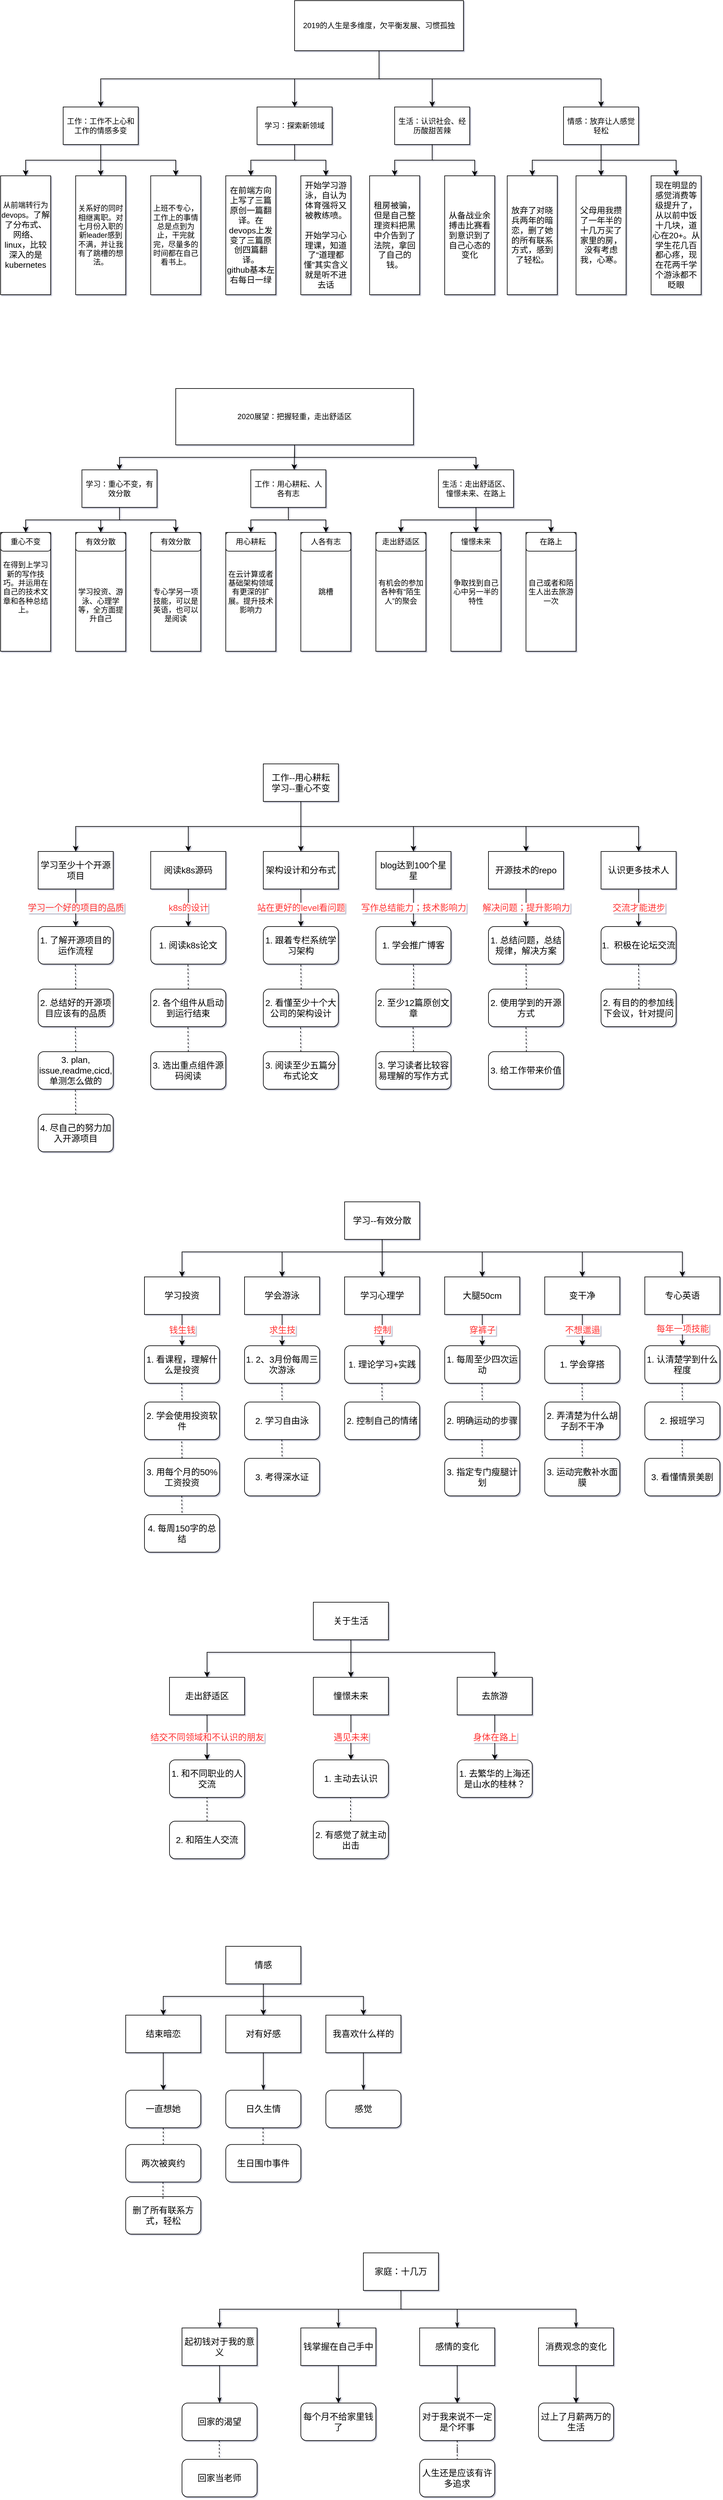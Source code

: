 <mxfile version="12.5.1" type="github">
  <diagram id="yfRqVsXLEQVJtWVrE4aE" name="第 1 页">
    <mxGraphModel dx="1285" dy="562" grid="0" gridSize="10" guides="1" tooltips="1" connect="1" arrows="1" fold="1" page="0" pageScale="1" pageWidth="827" pageHeight="1169" background="none" math="0" shadow="1">
      <root>
        <mxCell id="0"/>
        <mxCell id="1" parent="0"/>
        <mxCell id="6dMx5kK0GIaUFnze7Xp3-11" style="edgeStyle=orthogonalEdgeStyle;rounded=0;orthogonalLoop=1;jettySize=auto;html=1;exitX=0.5;exitY=1;exitDx=0;exitDy=0;" parent="1" source="6dMx5kK0GIaUFnze7Xp3-1" target="6dMx5kK0GIaUFnze7Xp3-3" edge="1">
          <mxGeometry relative="1" as="geometry"/>
        </mxCell>
        <mxCell id="6dMx5kK0GIaUFnze7Xp3-12" style="edgeStyle=orthogonalEdgeStyle;rounded=0;orthogonalLoop=1;jettySize=auto;html=1;exitX=0.5;exitY=1;exitDx=0;exitDy=0;entryX=0.5;entryY=0;entryDx=0;entryDy=0;" parent="1" source="6dMx5kK0GIaUFnze7Xp3-1" target="6dMx5kK0GIaUFnze7Xp3-4" edge="1">
          <mxGeometry relative="1" as="geometry"/>
        </mxCell>
        <mxCell id="6dMx5kK0GIaUFnze7Xp3-13" style="edgeStyle=orthogonalEdgeStyle;rounded=0;orthogonalLoop=1;jettySize=auto;html=1;exitX=0.5;exitY=1;exitDx=0;exitDy=0;entryX=0.5;entryY=0;entryDx=0;entryDy=0;" parent="1" source="6dMx5kK0GIaUFnze7Xp3-1" target="6dMx5kK0GIaUFnze7Xp3-5" edge="1">
          <mxGeometry relative="1" as="geometry"/>
        </mxCell>
        <mxCell id="6dMx5kK0GIaUFnze7Xp3-24" style="edgeStyle=orthogonalEdgeStyle;rounded=0;orthogonalLoop=1;jettySize=auto;html=1;exitX=0.5;exitY=1;exitDx=0;exitDy=0;" parent="1" source="6dMx5kK0GIaUFnze7Xp3-1" target="6dMx5kK0GIaUFnze7Xp3-2" edge="1">
          <mxGeometry relative="1" as="geometry"/>
        </mxCell>
        <mxCell id="6dMx5kK0GIaUFnze7Xp3-1" value="2019的人生是多维度，欠平衡发展、习惯孤独" style="rounded=0;whiteSpace=wrap;html=1;" parent="1" vertex="1">
          <mxGeometry x="270" y="80" width="270" height="80" as="geometry"/>
        </mxCell>
        <mxCell id="6dMx5kK0GIaUFnze7Xp3-25" style="edgeStyle=orthogonalEdgeStyle;rounded=0;orthogonalLoop=1;jettySize=auto;html=1;exitX=0.5;exitY=1;exitDx=0;exitDy=0;entryX=0.5;entryY=0;entryDx=0;entryDy=0;" parent="1" source="6dMx5kK0GIaUFnze7Xp3-2" target="6dMx5kK0GIaUFnze7Xp3-14" edge="1">
          <mxGeometry relative="1" as="geometry"/>
        </mxCell>
        <mxCell id="6dMx5kK0GIaUFnze7Xp3-26" style="edgeStyle=orthogonalEdgeStyle;rounded=0;orthogonalLoop=1;jettySize=auto;html=1;exitX=0.5;exitY=1;exitDx=0;exitDy=0;entryX=0.5;entryY=0;entryDx=0;entryDy=0;" parent="1" source="6dMx5kK0GIaUFnze7Xp3-2" target="6dMx5kK0GIaUFnze7Xp3-16" edge="1">
          <mxGeometry relative="1" as="geometry"/>
        </mxCell>
        <mxCell id="6dMx5kK0GIaUFnze7Xp3-27" style="edgeStyle=orthogonalEdgeStyle;rounded=0;orthogonalLoop=1;jettySize=auto;html=1;exitX=0.5;exitY=1;exitDx=0;exitDy=0;entryX=0.5;entryY=0;entryDx=0;entryDy=0;" parent="1" source="6dMx5kK0GIaUFnze7Xp3-2" target="6dMx5kK0GIaUFnze7Xp3-17" edge="1">
          <mxGeometry relative="1" as="geometry"/>
        </mxCell>
        <mxCell id="6dMx5kK0GIaUFnze7Xp3-2" value="工作：工作不上心和工作的情感多变" style="rounded=0;whiteSpace=wrap;html=1;" parent="1" vertex="1">
          <mxGeometry x="-100" y="250" width="120" height="60" as="geometry"/>
        </mxCell>
        <mxCell id="6dMx5kK0GIaUFnze7Xp3-28" style="edgeStyle=orthogonalEdgeStyle;rounded=0;orthogonalLoop=1;jettySize=auto;html=1;exitX=0.5;exitY=1;exitDx=0;exitDy=0;entryX=0.5;entryY=0;entryDx=0;entryDy=0;" parent="1" source="6dMx5kK0GIaUFnze7Xp3-3" target="6dMx5kK0GIaUFnze7Xp3-22" edge="1">
          <mxGeometry relative="1" as="geometry"/>
        </mxCell>
        <mxCell id="6dMx5kK0GIaUFnze7Xp3-29" style="edgeStyle=orthogonalEdgeStyle;rounded=0;orthogonalLoop=1;jettySize=auto;html=1;exitX=0.5;exitY=1;exitDx=0;exitDy=0;entryX=0.5;entryY=0;entryDx=0;entryDy=0;" parent="1" source="6dMx5kK0GIaUFnze7Xp3-3" target="6dMx5kK0GIaUFnze7Xp3-23" edge="1">
          <mxGeometry relative="1" as="geometry"/>
        </mxCell>
        <mxCell id="6dMx5kK0GIaUFnze7Xp3-3" value="学习：探索新领域" style="rounded=0;whiteSpace=wrap;html=1;" parent="1" vertex="1">
          <mxGeometry x="210" y="250" width="120" height="60" as="geometry"/>
        </mxCell>
        <mxCell id="6dMx5kK0GIaUFnze7Xp3-32" style="edgeStyle=orthogonalEdgeStyle;rounded=0;orthogonalLoop=1;jettySize=auto;html=1;exitX=0.5;exitY=1;exitDx=0;exitDy=0;entryX=0.5;entryY=0;entryDx=0;entryDy=0;" parent="1" source="6dMx5kK0GIaUFnze7Xp3-4" target="6dMx5kK0GIaUFnze7Xp3-30" edge="1">
          <mxGeometry relative="1" as="geometry"/>
        </mxCell>
        <mxCell id="6dMx5kK0GIaUFnze7Xp3-33" style="edgeStyle=orthogonalEdgeStyle;rounded=0;orthogonalLoop=1;jettySize=auto;html=1;exitX=0.5;exitY=1;exitDx=0;exitDy=0;entryX=0.6;entryY=0.005;entryDx=0;entryDy=0;entryPerimeter=0;" parent="1" source="6dMx5kK0GIaUFnze7Xp3-4" target="6dMx5kK0GIaUFnze7Xp3-31" edge="1">
          <mxGeometry relative="1" as="geometry"/>
        </mxCell>
        <mxCell id="6dMx5kK0GIaUFnze7Xp3-4" value="生活：认识社会、经历酸甜苦辣" style="rounded=0;whiteSpace=wrap;html=1;" parent="1" vertex="1">
          <mxGeometry x="430" y="250" width="120" height="60" as="geometry"/>
        </mxCell>
        <mxCell id="6dMx5kK0GIaUFnze7Xp3-37" style="edgeStyle=orthogonalEdgeStyle;rounded=0;orthogonalLoop=1;jettySize=auto;html=1;exitX=0.5;exitY=1;exitDx=0;exitDy=0;" parent="1" source="6dMx5kK0GIaUFnze7Xp3-5" target="6dMx5kK0GIaUFnze7Xp3-34" edge="1">
          <mxGeometry relative="1" as="geometry"/>
        </mxCell>
        <mxCell id="6dMx5kK0GIaUFnze7Xp3-38" style="edgeStyle=orthogonalEdgeStyle;rounded=0;orthogonalLoop=1;jettySize=auto;html=1;exitX=0.5;exitY=1;exitDx=0;exitDy=0;entryX=0.5;entryY=0;entryDx=0;entryDy=0;" parent="1" source="6dMx5kK0GIaUFnze7Xp3-5" target="6dMx5kK0GIaUFnze7Xp3-35" edge="1">
          <mxGeometry relative="1" as="geometry"/>
        </mxCell>
        <mxCell id="6dMx5kK0GIaUFnze7Xp3-39" style="edgeStyle=orthogonalEdgeStyle;rounded=0;orthogonalLoop=1;jettySize=auto;html=1;exitX=0.5;exitY=1;exitDx=0;exitDy=0;" parent="1" source="6dMx5kK0GIaUFnze7Xp3-5" target="6dMx5kK0GIaUFnze7Xp3-36" edge="1">
          <mxGeometry relative="1" as="geometry"/>
        </mxCell>
        <mxCell id="6dMx5kK0GIaUFnze7Xp3-5" value="情感：放弃让人感觉轻松" style="rounded=0;whiteSpace=wrap;html=1;" parent="1" vertex="1">
          <mxGeometry x="700" y="250" width="120" height="60" as="geometry"/>
        </mxCell>
        <mxCell id="6dMx5kK0GIaUFnze7Xp3-14" value="从前端转行为devops。&lt;span style=&quot;font-size: 13.333px&quot;&gt;了解了分布式、网络、linux，比较深入的是kubernetes&lt;/span&gt;" style="rounded=0;whiteSpace=wrap;html=1;" parent="1" vertex="1">
          <mxGeometry x="-200" y="360" width="80" height="190" as="geometry"/>
        </mxCell>
        <mxCell id="6dMx5kK0GIaUFnze7Xp3-16" value="关系好的同时相继离职。对七月份入职的新leader感到不满，并让我有了跳槽的想法。" style="rounded=0;whiteSpace=wrap;html=1;" parent="1" vertex="1">
          <mxGeometry x="-80" y="360" width="80" height="190" as="geometry"/>
        </mxCell>
        <mxCell id="6dMx5kK0GIaUFnze7Xp3-17" value="上班不专心，工作上的事情总是点到为止，干完就完，尽量多的时间都在自己看书上。" style="rounded=0;whiteSpace=wrap;html=1;" parent="1" vertex="1">
          <mxGeometry x="40" y="360" width="80" height="190" as="geometry"/>
        </mxCell>
        <mxCell id="6dMx5kK0GIaUFnze7Xp3-22" value="&lt;span style=&quot;font-size: 13.333px&quot;&gt;在前端方向上写了三篇原创一篇翻译。在devops上发变了三篇原创四篇翻译。&lt;br&gt;github基本左右每日一绿&lt;br&gt;&lt;/span&gt;" style="rounded=0;whiteSpace=wrap;html=1;" parent="1" vertex="1">
          <mxGeometry x="160" y="360" width="80" height="190" as="geometry"/>
        </mxCell>
        <mxCell id="6dMx5kK0GIaUFnze7Xp3-23" value="&lt;span style=&quot;font-size: 13.333px&quot;&gt;开始学习游泳，自认为体育强将又被教练喷。&lt;br&gt;&lt;br&gt;开始学习心理课，知道了“道理都懂”其实含义就是听不进去话&lt;br&gt;&lt;/span&gt;" style="rounded=0;whiteSpace=wrap;html=1;" parent="1" vertex="1">
          <mxGeometry x="280" y="360" width="80" height="190" as="geometry"/>
        </mxCell>
        <mxCell id="6dMx5kK0GIaUFnze7Xp3-30" value="&lt;span style=&quot;font-size: 13.333px&quot;&gt;租房被骗，但是自己整理资料把黑中介告到了法院，拿回了自己的钱。&lt;br&gt;&lt;/span&gt;" style="rounded=0;whiteSpace=wrap;html=1;" parent="1" vertex="1">
          <mxGeometry x="390" y="360" width="80" height="190" as="geometry"/>
        </mxCell>
        <mxCell id="6dMx5kK0GIaUFnze7Xp3-31" value="&lt;span style=&quot;font-size: 13.333px&quot;&gt;从备战业余搏击比赛看到意识到了自己心态的变化&lt;br&gt;&lt;/span&gt;" style="rounded=0;whiteSpace=wrap;html=1;" parent="1" vertex="1">
          <mxGeometry x="510" y="360" width="80" height="190" as="geometry"/>
        </mxCell>
        <mxCell id="6dMx5kK0GIaUFnze7Xp3-34" value="&lt;span style=&quot;font-size: 13.333px&quot;&gt;放弃了对晓兵两年的暗恋，删了她的所有联系方式，感到了轻松。&lt;br&gt;&lt;/span&gt;" style="rounded=0;whiteSpace=wrap;html=1;" parent="1" vertex="1">
          <mxGeometry x="610" y="360" width="80" height="190" as="geometry"/>
        </mxCell>
        <mxCell id="6dMx5kK0GIaUFnze7Xp3-35" value="&lt;span style=&quot;font-size: 13.333px&quot;&gt;父母用我攒了一年半的十几万买了家里的房，没有考虑我，心寒。&lt;br&gt;&lt;/span&gt;" style="rounded=0;whiteSpace=wrap;html=1;" parent="1" vertex="1">
          <mxGeometry x="720" y="360" width="80" height="190" as="geometry"/>
        </mxCell>
        <mxCell id="6dMx5kK0GIaUFnze7Xp3-36" value="&lt;span style=&quot;font-size: 13.333px&quot;&gt;现在明显的感觉消费等级提升了，从以前中饭十几块，道心在20+。从学生花几百都心疼，现在花两千学个游泳都不眨眼&lt;br&gt;&lt;/span&gt;" style="rounded=0;whiteSpace=wrap;html=1;" parent="1" vertex="1">
          <mxGeometry x="840" y="360" width="80" height="190" as="geometry"/>
        </mxCell>
        <mxCell id="6dMx5kK0GIaUFnze7Xp3-72" style="edgeStyle=orthogonalEdgeStyle;rounded=0;orthogonalLoop=1;jettySize=auto;html=1;exitX=0.5;exitY=1;exitDx=0;exitDy=0;entryX=0.5;entryY=0;entryDx=0;entryDy=0;" parent="1" source="6dMx5kK0GIaUFnze7Xp3-40" target="6dMx5kK0GIaUFnze7Xp3-42" edge="1">
          <mxGeometry relative="1" as="geometry"/>
        </mxCell>
        <mxCell id="6dMx5kK0GIaUFnze7Xp3-73" style="edgeStyle=orthogonalEdgeStyle;rounded=0;orthogonalLoop=1;jettySize=auto;html=1;exitX=0.5;exitY=1;exitDx=0;exitDy=0;entryX=0.578;entryY=-0.002;entryDx=0;entryDy=0;entryPerimeter=0;" parent="1" source="6dMx5kK0GIaUFnze7Xp3-40" target="6dMx5kK0GIaUFnze7Xp3-57" edge="1">
          <mxGeometry relative="1" as="geometry"/>
        </mxCell>
        <mxCell id="6dMx5kK0GIaUFnze7Xp3-74" style="edgeStyle=orthogonalEdgeStyle;rounded=0;orthogonalLoop=1;jettySize=auto;html=1;exitX=0.5;exitY=1;exitDx=0;exitDy=0;" parent="1" source="6dMx5kK0GIaUFnze7Xp3-40" target="6dMx5kK0GIaUFnze7Xp3-62" edge="1">
          <mxGeometry relative="1" as="geometry"/>
        </mxCell>
        <mxCell id="6dMx5kK0GIaUFnze7Xp3-40" value="2020展望：把握轻重，走出舒适区" style="rounded=0;whiteSpace=wrap;html=1;" parent="1" vertex="1">
          <mxGeometry x="80" y="700" width="380" height="90" as="geometry"/>
        </mxCell>
        <mxCell id="6dMx5kK0GIaUFnze7Xp3-54" style="edgeStyle=orthogonalEdgeStyle;rounded=0;orthogonalLoop=1;jettySize=auto;html=1;exitX=0.5;exitY=1;exitDx=0;exitDy=0;entryX=0.5;entryY=0;entryDx=0;entryDy=0;" parent="1" source="6dMx5kK0GIaUFnze7Xp3-42" target="6dMx5kK0GIaUFnze7Xp3-46" edge="1">
          <mxGeometry relative="1" as="geometry"/>
        </mxCell>
        <mxCell id="6dMx5kK0GIaUFnze7Xp3-55" style="edgeStyle=orthogonalEdgeStyle;rounded=0;orthogonalLoop=1;jettySize=auto;html=1;exitX=0.5;exitY=1;exitDx=0;exitDy=0;" parent="1" source="6dMx5kK0GIaUFnze7Xp3-42" target="6dMx5kK0GIaUFnze7Xp3-49" edge="1">
          <mxGeometry relative="1" as="geometry"/>
        </mxCell>
        <mxCell id="6dMx5kK0GIaUFnze7Xp3-56" style="edgeStyle=orthogonalEdgeStyle;rounded=0;orthogonalLoop=1;jettySize=auto;html=1;exitX=0.5;exitY=1;exitDx=0;exitDy=0;entryX=0.5;entryY=0;entryDx=0;entryDy=0;" parent="1" source="6dMx5kK0GIaUFnze7Xp3-42" target="6dMx5kK0GIaUFnze7Xp3-51" edge="1">
          <mxGeometry relative="1" as="geometry"/>
        </mxCell>
        <mxCell id="6dMx5kK0GIaUFnze7Xp3-42" value="学习：重心不变，有效分散" style="rounded=0;whiteSpace=wrap;html=1;" parent="1" vertex="1">
          <mxGeometry x="-70" y="830" width="120" height="60" as="geometry"/>
        </mxCell>
        <mxCell id="6dMx5kK0GIaUFnze7Xp3-43" value="在云计算或者基础架构领域有更深的扩展。提升技术影响力" style="rounded=0;whiteSpace=wrap;html=1;" parent="1" vertex="1">
          <mxGeometry x="160" y="930" width="80" height="190" as="geometry"/>
        </mxCell>
        <mxCell id="6dMx5kK0GIaUFnze7Xp3-44" value="在得到上学习新的写作技巧。并运用在自己的技术文章和各种总结上。&lt;br&gt;&lt;br&gt;" style="rounded=0;whiteSpace=wrap;html=1;" parent="1" vertex="1">
          <mxGeometry x="-200" y="930" width="80" height="190" as="geometry"/>
        </mxCell>
        <mxCell id="6dMx5kK0GIaUFnze7Xp3-45" value="用心耕耘" style="rounded=1;whiteSpace=wrap;html=1;" parent="1" vertex="1">
          <mxGeometry x="160" y="930" width="80" height="30" as="geometry"/>
        </mxCell>
        <mxCell id="6dMx5kK0GIaUFnze7Xp3-46" value="重心不变" style="rounded=1;whiteSpace=wrap;html=1;" parent="1" vertex="1">
          <mxGeometry x="-200" y="930" width="80" height="30" as="geometry"/>
        </mxCell>
        <mxCell id="6dMx5kK0GIaUFnze7Xp3-47" value="&lt;br&gt;&lt;br&gt;&lt;br&gt;学习投资、游泳、心理学等，全方面提升自己" style="rounded=0;whiteSpace=wrap;html=1;" parent="1" vertex="1">
          <mxGeometry x="-80" y="930" width="80" height="190" as="geometry"/>
        </mxCell>
        <mxCell id="6dMx5kK0GIaUFnze7Xp3-49" value="有效分散" style="rounded=1;whiteSpace=wrap;html=1;" parent="1" vertex="1">
          <mxGeometry x="-80" y="930" width="80" height="30" as="geometry"/>
        </mxCell>
        <mxCell id="6dMx5kK0GIaUFnze7Xp3-50" value="&lt;br&gt;&lt;br&gt;&lt;br&gt;专心学另一项技能，可以是英语，也可以是阅读" style="rounded=0;whiteSpace=wrap;html=1;" parent="1" vertex="1">
          <mxGeometry x="40" y="930" width="80" height="190" as="geometry"/>
        </mxCell>
        <mxCell id="6dMx5kK0GIaUFnze7Xp3-51" value="有效分散" style="rounded=1;whiteSpace=wrap;html=1;" parent="1" vertex="1">
          <mxGeometry x="40" y="930" width="80" height="30" as="geometry"/>
        </mxCell>
        <mxCell id="6dMx5kK0GIaUFnze7Xp3-60" style="edgeStyle=orthogonalEdgeStyle;rounded=0;orthogonalLoop=1;jettySize=auto;html=1;exitX=0.5;exitY=1;exitDx=0;exitDy=0;entryX=0.5;entryY=0;entryDx=0;entryDy=0;" parent="1" source="6dMx5kK0GIaUFnze7Xp3-57" target="6dMx5kK0GIaUFnze7Xp3-45" edge="1">
          <mxGeometry relative="1" as="geometry"/>
        </mxCell>
        <mxCell id="6dMx5kK0GIaUFnze7Xp3-61" style="edgeStyle=orthogonalEdgeStyle;rounded=0;orthogonalLoop=1;jettySize=auto;html=1;exitX=0.5;exitY=1;exitDx=0;exitDy=0;entryX=0.5;entryY=0;entryDx=0;entryDy=0;" parent="1" source="6dMx5kK0GIaUFnze7Xp3-57" target="6dMx5kK0GIaUFnze7Xp3-59" edge="1">
          <mxGeometry relative="1" as="geometry"/>
        </mxCell>
        <mxCell id="6dMx5kK0GIaUFnze7Xp3-57" value="工作：用心耕耘、人各有志" style="rounded=0;whiteSpace=wrap;html=1;" parent="1" vertex="1">
          <mxGeometry x="200" y="830" width="120" height="60" as="geometry"/>
        </mxCell>
        <mxCell id="6dMx5kK0GIaUFnze7Xp3-58" value="跳槽" style="rounded=0;whiteSpace=wrap;html=1;" parent="1" vertex="1">
          <mxGeometry x="280" y="930" width="80" height="190" as="geometry"/>
        </mxCell>
        <mxCell id="6dMx5kK0GIaUFnze7Xp3-59" value="人各有志" style="rounded=1;whiteSpace=wrap;html=1;" parent="1" vertex="1">
          <mxGeometry x="280" y="930" width="80" height="30" as="geometry"/>
        </mxCell>
        <mxCell id="6dMx5kK0GIaUFnze7Xp3-69" style="edgeStyle=orthogonalEdgeStyle;rounded=0;orthogonalLoop=1;jettySize=auto;html=1;exitX=0.5;exitY=1;exitDx=0;exitDy=0;entryX=0.5;entryY=0;entryDx=0;entryDy=0;" parent="1" source="6dMx5kK0GIaUFnze7Xp3-62" target="6dMx5kK0GIaUFnze7Xp3-64" edge="1">
          <mxGeometry relative="1" as="geometry"/>
        </mxCell>
        <mxCell id="6dMx5kK0GIaUFnze7Xp3-70" style="edgeStyle=orthogonalEdgeStyle;rounded=0;orthogonalLoop=1;jettySize=auto;html=1;exitX=0.5;exitY=1;exitDx=0;exitDy=0;entryX=0.5;entryY=0;entryDx=0;entryDy=0;" parent="1" source="6dMx5kK0GIaUFnze7Xp3-62" target="6dMx5kK0GIaUFnze7Xp3-66" edge="1">
          <mxGeometry relative="1" as="geometry"/>
        </mxCell>
        <mxCell id="6dMx5kK0GIaUFnze7Xp3-71" style="edgeStyle=orthogonalEdgeStyle;rounded=0;orthogonalLoop=1;jettySize=auto;html=1;exitX=0.5;exitY=1;exitDx=0;exitDy=0;entryX=0.5;entryY=0;entryDx=0;entryDy=0;" parent="1" source="6dMx5kK0GIaUFnze7Xp3-62" target="6dMx5kK0GIaUFnze7Xp3-68" edge="1">
          <mxGeometry relative="1" as="geometry"/>
        </mxCell>
        <mxCell id="6dMx5kK0GIaUFnze7Xp3-62" value="生活：走出舒适区、憧憬未来、在路上" style="rounded=0;whiteSpace=wrap;html=1;" parent="1" vertex="1">
          <mxGeometry x="500" y="830" width="120" height="60" as="geometry"/>
        </mxCell>
        <mxCell id="6dMx5kK0GIaUFnze7Xp3-63" value="有机会的参加各种有“陌生人”的聚会" style="rounded=0;whiteSpace=wrap;html=1;" parent="1" vertex="1">
          <mxGeometry x="400" y="930" width="80" height="190" as="geometry"/>
        </mxCell>
        <mxCell id="6dMx5kK0GIaUFnze7Xp3-64" value="走出舒适区" style="rounded=1;whiteSpace=wrap;html=1;" parent="1" vertex="1">
          <mxGeometry x="400" y="930" width="80" height="30" as="geometry"/>
        </mxCell>
        <mxCell id="6dMx5kK0GIaUFnze7Xp3-65" value="争取找到自己心中另一半的特性" style="rounded=0;whiteSpace=wrap;html=1;" parent="1" vertex="1">
          <mxGeometry x="520" y="930" width="80" height="190" as="geometry"/>
        </mxCell>
        <mxCell id="6dMx5kK0GIaUFnze7Xp3-66" value="憧憬未来" style="rounded=1;whiteSpace=wrap;html=1;" parent="1" vertex="1">
          <mxGeometry x="520" y="930" width="80" height="30" as="geometry"/>
        </mxCell>
        <mxCell id="6dMx5kK0GIaUFnze7Xp3-67" value="自己或者和陌生人出去旅游一次" style="rounded=0;whiteSpace=wrap;html=1;" parent="1" vertex="1">
          <mxGeometry x="640" y="930" width="80" height="190" as="geometry"/>
        </mxCell>
        <mxCell id="6dMx5kK0GIaUFnze7Xp3-68" value="在路上" style="rounded=1;whiteSpace=wrap;html=1;" parent="1" vertex="1">
          <mxGeometry x="640" y="930" width="80" height="30" as="geometry"/>
        </mxCell>
        <mxCell id="kKdN2PcBnw4xSmhmogrB-10" style="edgeStyle=orthogonalEdgeStyle;rounded=0;orthogonalLoop=1;jettySize=auto;html=1;exitX=0.5;exitY=1;exitDx=0;exitDy=0;fontSize=14;" edge="1" parent="1" source="kKdN2PcBnw4xSmhmogrB-1" target="kKdN2PcBnw4xSmhmogrB-2">
          <mxGeometry relative="1" as="geometry"/>
        </mxCell>
        <mxCell id="kKdN2PcBnw4xSmhmogrB-11" style="edgeStyle=orthogonalEdgeStyle;rounded=0;orthogonalLoop=1;jettySize=auto;html=1;exitX=0.5;exitY=1;exitDx=0;exitDy=0;entryX=0.5;entryY=0;entryDx=0;entryDy=0;fontSize=14;" edge="1" parent="1" source="kKdN2PcBnw4xSmhmogrB-1" target="kKdN2PcBnw4xSmhmogrB-3">
          <mxGeometry relative="1" as="geometry"/>
        </mxCell>
        <mxCell id="kKdN2PcBnw4xSmhmogrB-12" style="edgeStyle=orthogonalEdgeStyle;rounded=0;orthogonalLoop=1;jettySize=auto;html=1;entryX=0.5;entryY=0;entryDx=0;entryDy=0;fontSize=14;" edge="1" parent="1" source="kKdN2PcBnw4xSmhmogrB-1" target="kKdN2PcBnw4xSmhmogrB-4">
          <mxGeometry relative="1" as="geometry"/>
        </mxCell>
        <mxCell id="kKdN2PcBnw4xSmhmogrB-13" style="edgeStyle=orthogonalEdgeStyle;rounded=0;orthogonalLoop=1;jettySize=auto;html=1;entryX=0.5;entryY=0;entryDx=0;entryDy=0;fontSize=14;" edge="1" parent="1" source="kKdN2PcBnw4xSmhmogrB-1" target="kKdN2PcBnw4xSmhmogrB-6">
          <mxGeometry relative="1" as="geometry">
            <Array as="points">
              <mxPoint x="280" y="1400"/>
              <mxPoint x="460" y="1400"/>
            </Array>
          </mxGeometry>
        </mxCell>
        <mxCell id="kKdN2PcBnw4xSmhmogrB-14" style="edgeStyle=orthogonalEdgeStyle;rounded=0;orthogonalLoop=1;jettySize=auto;html=1;exitX=0.5;exitY=1;exitDx=0;exitDy=0;fontSize=14;" edge="1" parent="1" source="kKdN2PcBnw4xSmhmogrB-1" target="kKdN2PcBnw4xSmhmogrB-7">
          <mxGeometry relative="1" as="geometry"/>
        </mxCell>
        <mxCell id="kKdN2PcBnw4xSmhmogrB-15" style="edgeStyle=orthogonalEdgeStyle;rounded=0;orthogonalLoop=1;jettySize=auto;html=1;exitX=0.5;exitY=1;exitDx=0;exitDy=0;entryX=0.5;entryY=0;entryDx=0;entryDy=0;fontSize=14;" edge="1" parent="1" source="kKdN2PcBnw4xSmhmogrB-1" target="kKdN2PcBnw4xSmhmogrB-8">
          <mxGeometry relative="1" as="geometry">
            <mxPoint x="730" y="1440" as="targetPoint"/>
          </mxGeometry>
        </mxCell>
        <mxCell id="kKdN2PcBnw4xSmhmogrB-1" value="工作--用心耕耘&lt;br&gt;学习--重心不变" style="rounded=0;whiteSpace=wrap;html=1;fontSize=14;" vertex="1" parent="1">
          <mxGeometry x="220" y="1300" width="120" height="60" as="geometry"/>
        </mxCell>
        <mxCell id="kKdN2PcBnw4xSmhmogrB-25" value="&lt;span style=&quot;color: rgb(255, 51, 51); font-size: 14px; background-color: rgb(248, 249, 250);&quot;&gt;学习一个好的项目的品质&lt;/span&gt;" style="edgeStyle=orthogonalEdgeStyle;rounded=0;orthogonalLoop=1;jettySize=auto;html=1;fontSize=14;" edge="1" parent="1" source="kKdN2PcBnw4xSmhmogrB-2" target="kKdN2PcBnw4xSmhmogrB-16">
          <mxGeometry relative="1" as="geometry"/>
        </mxCell>
        <mxCell id="kKdN2PcBnw4xSmhmogrB-2" value="学习至少十个开源项目" style="rounded=0;whiteSpace=wrap;html=1;fontSize=14;" vertex="1" parent="1">
          <mxGeometry x="-140" y="1440" width="120" height="60" as="geometry"/>
        </mxCell>
        <mxCell id="kKdN2PcBnw4xSmhmogrB-29" value="&lt;span style=&quot;color: rgb(255, 51, 51); font-size: 14px;&quot;&gt;k8s的设计&lt;/span&gt;" style="edgeStyle=orthogonalEdgeStyle;rounded=0;orthogonalLoop=1;jettySize=auto;html=1;fontSize=14;" edge="1" parent="1" source="kKdN2PcBnw4xSmhmogrB-3" target="kKdN2PcBnw4xSmhmogrB-26">
          <mxGeometry relative="1" as="geometry"/>
        </mxCell>
        <mxCell id="kKdN2PcBnw4xSmhmogrB-3" value="阅读k8s源码" style="rounded=0;whiteSpace=wrap;html=1;fontSize=14;" vertex="1" parent="1">
          <mxGeometry x="40" y="1440" width="120" height="60" as="geometry"/>
        </mxCell>
        <mxCell id="kKdN2PcBnw4xSmhmogrB-35" value="&lt;span style=&quot;color: rgb(255, 51, 51); font-size: 14px;&quot;&gt;站在更好的level看问题&lt;/span&gt;" style="edgeStyle=orthogonalEdgeStyle;rounded=0;orthogonalLoop=1;jettySize=auto;html=1;fontSize=14;" edge="1" parent="1" source="kKdN2PcBnw4xSmhmogrB-4" target="kKdN2PcBnw4xSmhmogrB-32">
          <mxGeometry relative="1" as="geometry">
            <Array as="points">
              <mxPoint x="280" y="1530"/>
              <mxPoint x="280" y="1530"/>
            </Array>
          </mxGeometry>
        </mxCell>
        <mxCell id="kKdN2PcBnw4xSmhmogrB-4" value="架构设计和分布式" style="rounded=0;whiteSpace=wrap;html=1;fontSize=14;" vertex="1" parent="1">
          <mxGeometry x="220" y="1440" width="120" height="60" as="geometry"/>
        </mxCell>
        <mxCell id="kKdN2PcBnw4xSmhmogrB-41" value="&lt;font color=&quot;#ff3333&quot; style=&quot;font-size: 14px;&quot;&gt;写作总结能力；技术影响力&lt;/font&gt;" style="edgeStyle=orthogonalEdgeStyle;rounded=0;orthogonalLoop=1;jettySize=auto;html=1;fontSize=14;" edge="1" parent="1" source="kKdN2PcBnw4xSmhmogrB-6" target="kKdN2PcBnw4xSmhmogrB-38">
          <mxGeometry relative="1" as="geometry"/>
        </mxCell>
        <mxCell id="kKdN2PcBnw4xSmhmogrB-6" value="blog达到100个星星" style="rounded=0;whiteSpace=wrap;html=1;fontSize=14;" vertex="1" parent="1">
          <mxGeometry x="400" y="1440" width="120" height="60" as="geometry"/>
        </mxCell>
        <mxCell id="kKdN2PcBnw4xSmhmogrB-47" value="&lt;font color=&quot;#ff3333&quot; style=&quot;font-size: 14px;&quot;&gt;解决问题；提升影响力&lt;/font&gt;" style="edgeStyle=orthogonalEdgeStyle;rounded=0;orthogonalLoop=1;jettySize=auto;html=1;fontSize=14;" edge="1" parent="1" source="kKdN2PcBnw4xSmhmogrB-7" target="kKdN2PcBnw4xSmhmogrB-44">
          <mxGeometry relative="1" as="geometry"/>
        </mxCell>
        <mxCell id="kKdN2PcBnw4xSmhmogrB-7" value="开源技术的repo" style="rounded=0;whiteSpace=wrap;html=1;fontSize=14;" vertex="1" parent="1">
          <mxGeometry x="580" y="1440" width="120" height="60" as="geometry"/>
        </mxCell>
        <mxCell id="kKdN2PcBnw4xSmhmogrB-53" value="&lt;font color=&quot;#ff3333&quot; style=&quot;font-size: 14px;&quot;&gt;交流才能进步&lt;/font&gt;" style="edgeStyle=orthogonalEdgeStyle;rounded=0;orthogonalLoop=1;jettySize=auto;html=1;fontSize=14;" edge="1" parent="1" source="kKdN2PcBnw4xSmhmogrB-8" target="kKdN2PcBnw4xSmhmogrB-50">
          <mxGeometry relative="1" as="geometry"/>
        </mxCell>
        <mxCell id="kKdN2PcBnw4xSmhmogrB-8" value="认识更多技术人" style="rounded=0;whiteSpace=wrap;html=1;fontSize=14;" vertex="1" parent="1">
          <mxGeometry x="760" y="1440" width="120" height="60" as="geometry"/>
        </mxCell>
        <mxCell id="kKdN2PcBnw4xSmhmogrB-16" value="1. 了解开源项目的运作流程" style="rounded=1;whiteSpace=wrap;html=1;fontSize=14;" vertex="1" parent="1">
          <mxGeometry x="-140" y="1560" width="120" height="60" as="geometry"/>
        </mxCell>
        <mxCell id="kKdN2PcBnw4xSmhmogrB-17" value="2. 总结好的开源项目应该有的品质" style="rounded=1;whiteSpace=wrap;html=1;fontSize=14;" vertex="1" parent="1">
          <mxGeometry x="-140" y="1660" width="120" height="60" as="geometry"/>
        </mxCell>
        <mxCell id="kKdN2PcBnw4xSmhmogrB-18" value="3. plan, issue,readme,cicd,单测怎么做的" style="rounded=1;whiteSpace=wrap;html=1;fontSize=14;" vertex="1" parent="1">
          <mxGeometry x="-140" y="1760" width="120" height="60" as="geometry"/>
        </mxCell>
        <mxCell id="kKdN2PcBnw4xSmhmogrB-19" value="4. 尽自己的努力加入开源项目" style="rounded=1;whiteSpace=wrap;html=1;fontSize=14;" vertex="1" parent="1">
          <mxGeometry x="-140" y="1860" width="120" height="60" as="geometry"/>
        </mxCell>
        <mxCell id="kKdN2PcBnw4xSmhmogrB-22" value="" style="endArrow=none;html=1;entryX=0.5;entryY=1;entryDx=0;entryDy=0;dashed=1;fontSize=14;" edge="1" parent="1">
          <mxGeometry width="50" height="50" relative="1" as="geometry">
            <mxPoint x="-80" y="1660" as="sourcePoint"/>
            <mxPoint x="-80.5" y="1620" as="targetPoint"/>
          </mxGeometry>
        </mxCell>
        <mxCell id="kKdN2PcBnw4xSmhmogrB-23" value="" style="endArrow=none;html=1;entryX=0.5;entryY=1;entryDx=0;entryDy=0;dashed=1;fontSize=14;" edge="1" parent="1">
          <mxGeometry width="50" height="50" relative="1" as="geometry">
            <mxPoint x="-80" y="1760" as="sourcePoint"/>
            <mxPoint x="-80.5" y="1720" as="targetPoint"/>
          </mxGeometry>
        </mxCell>
        <mxCell id="kKdN2PcBnw4xSmhmogrB-24" value="" style="endArrow=none;html=1;entryX=0.5;entryY=1;entryDx=0;entryDy=0;dashed=1;fontSize=14;" edge="1" parent="1">
          <mxGeometry width="50" height="50" relative="1" as="geometry">
            <mxPoint x="-80" y="1860" as="sourcePoint"/>
            <mxPoint x="-80.5" y="1820" as="targetPoint"/>
          </mxGeometry>
        </mxCell>
        <mxCell id="kKdN2PcBnw4xSmhmogrB-26" value="1. 阅读k8s论文" style="rounded=1;whiteSpace=wrap;html=1;fontSize=14;" vertex="1" parent="1">
          <mxGeometry x="40" y="1560" width="120" height="60" as="geometry"/>
        </mxCell>
        <mxCell id="kKdN2PcBnw4xSmhmogrB-27" value="2. 各个组件从启动到运行结束" style="rounded=1;whiteSpace=wrap;html=1;fontSize=14;" vertex="1" parent="1">
          <mxGeometry x="40" y="1660" width="120" height="60" as="geometry"/>
        </mxCell>
        <mxCell id="kKdN2PcBnw4xSmhmogrB-28" value="3. 选出重点组件源码阅读" style="rounded=1;whiteSpace=wrap;html=1;fontSize=14;" vertex="1" parent="1">
          <mxGeometry x="40" y="1760" width="120" height="60" as="geometry"/>
        </mxCell>
        <mxCell id="kKdN2PcBnw4xSmhmogrB-30" value="" style="endArrow=none;html=1;entryX=0.5;entryY=1;entryDx=0;entryDy=0;dashed=1;fontSize=14;" edge="1" parent="1">
          <mxGeometry width="50" height="50" relative="1" as="geometry">
            <mxPoint x="100" y="1660" as="sourcePoint"/>
            <mxPoint x="99.5" y="1620" as="targetPoint"/>
          </mxGeometry>
        </mxCell>
        <mxCell id="kKdN2PcBnw4xSmhmogrB-31" value="" style="endArrow=none;html=1;entryX=0.5;entryY=1;entryDx=0;entryDy=0;dashed=1;fontSize=14;" edge="1" parent="1">
          <mxGeometry width="50" height="50" relative="1" as="geometry">
            <mxPoint x="100" y="1760" as="sourcePoint"/>
            <mxPoint x="99.5" y="1720" as="targetPoint"/>
          </mxGeometry>
        </mxCell>
        <mxCell id="kKdN2PcBnw4xSmhmogrB-32" value="1. 跟着专栏系统学习架构" style="rounded=1;whiteSpace=wrap;html=1;fontSize=14;" vertex="1" parent="1">
          <mxGeometry x="220" y="1560" width="120" height="60" as="geometry"/>
        </mxCell>
        <mxCell id="kKdN2PcBnw4xSmhmogrB-33" value="2. 看懂至少十个大公司的架构设计" style="rounded=1;whiteSpace=wrap;html=1;fontSize=14;" vertex="1" parent="1">
          <mxGeometry x="220" y="1660" width="120" height="60" as="geometry"/>
        </mxCell>
        <mxCell id="kKdN2PcBnw4xSmhmogrB-34" value="3. 阅读至少五篇分布式论文" style="rounded=1;whiteSpace=wrap;html=1;fontSize=14;" vertex="1" parent="1">
          <mxGeometry x="220" y="1760" width="120" height="60" as="geometry"/>
        </mxCell>
        <mxCell id="kKdN2PcBnw4xSmhmogrB-36" value="" style="endArrow=none;html=1;entryX=0.5;entryY=1;entryDx=0;entryDy=0;dashed=1;fontSize=14;" edge="1" parent="1">
          <mxGeometry width="50" height="50" relative="1" as="geometry">
            <mxPoint x="280.5" y="1660" as="sourcePoint"/>
            <mxPoint x="280" y="1620" as="targetPoint"/>
          </mxGeometry>
        </mxCell>
        <mxCell id="kKdN2PcBnw4xSmhmogrB-37" value="" style="endArrow=none;html=1;entryX=0.5;entryY=1;entryDx=0;entryDy=0;dashed=1;fontSize=14;" edge="1" parent="1">
          <mxGeometry width="50" height="50" relative="1" as="geometry">
            <mxPoint x="280" y="1760" as="sourcePoint"/>
            <mxPoint x="279.5" y="1720" as="targetPoint"/>
          </mxGeometry>
        </mxCell>
        <mxCell id="kKdN2PcBnw4xSmhmogrB-38" value="1. 学会推广博客" style="rounded=1;whiteSpace=wrap;html=1;fontSize=14;" vertex="1" parent="1">
          <mxGeometry x="400" y="1560" width="120" height="60" as="geometry"/>
        </mxCell>
        <mxCell id="kKdN2PcBnw4xSmhmogrB-39" value="2. 至少12篇原创文章" style="rounded=1;whiteSpace=wrap;html=1;fontSize=14;" vertex="1" parent="1">
          <mxGeometry x="400" y="1660" width="120" height="60" as="geometry"/>
        </mxCell>
        <mxCell id="kKdN2PcBnw4xSmhmogrB-40" value="3. 学习读者比较容易理解的写作方式" style="rounded=1;whiteSpace=wrap;html=1;fontSize=14;" vertex="1" parent="1">
          <mxGeometry x="400" y="1760" width="120" height="60" as="geometry"/>
        </mxCell>
        <mxCell id="kKdN2PcBnw4xSmhmogrB-42" value="" style="endArrow=none;html=1;entryX=0.5;entryY=1;entryDx=0;entryDy=0;dashed=1;fontSize=14;" edge="1" parent="1">
          <mxGeometry width="50" height="50" relative="1" as="geometry">
            <mxPoint x="460.5" y="1660" as="sourcePoint"/>
            <mxPoint x="460" y="1620" as="targetPoint"/>
          </mxGeometry>
        </mxCell>
        <mxCell id="kKdN2PcBnw4xSmhmogrB-43" value="" style="endArrow=none;html=1;entryX=0.5;entryY=1;entryDx=0;entryDy=0;dashed=1;fontSize=14;" edge="1" parent="1">
          <mxGeometry width="50" height="50" relative="1" as="geometry">
            <mxPoint x="460" y="1760" as="sourcePoint"/>
            <mxPoint x="459.5" y="1720" as="targetPoint"/>
          </mxGeometry>
        </mxCell>
        <mxCell id="kKdN2PcBnw4xSmhmogrB-44" value="1. 总结问题，总结规律，解决方案" style="rounded=1;whiteSpace=wrap;html=1;fontSize=14;" vertex="1" parent="1">
          <mxGeometry x="580" y="1560" width="120" height="60" as="geometry"/>
        </mxCell>
        <mxCell id="kKdN2PcBnw4xSmhmogrB-45" value="2. 使用学到的开源方式" style="rounded=1;whiteSpace=wrap;html=1;fontSize=14;" vertex="1" parent="1">
          <mxGeometry x="580" y="1660" width="120" height="60" as="geometry"/>
        </mxCell>
        <mxCell id="kKdN2PcBnw4xSmhmogrB-46" value="3. 给工作带来价值" style="rounded=1;whiteSpace=wrap;html=1;fontSize=14;" vertex="1" parent="1">
          <mxGeometry x="580" y="1760" width="120" height="60" as="geometry"/>
        </mxCell>
        <mxCell id="kKdN2PcBnw4xSmhmogrB-48" value="" style="endArrow=none;html=1;entryX=0.5;entryY=1;entryDx=0;entryDy=0;dashed=1;fontSize=14;" edge="1" parent="1">
          <mxGeometry width="50" height="50" relative="1" as="geometry">
            <mxPoint x="640.5" y="1660" as="sourcePoint"/>
            <mxPoint x="640" y="1620" as="targetPoint"/>
          </mxGeometry>
        </mxCell>
        <mxCell id="kKdN2PcBnw4xSmhmogrB-49" value="" style="endArrow=none;html=1;entryX=0.5;entryY=1;entryDx=0;entryDy=0;dashed=1;fontSize=14;" edge="1" parent="1">
          <mxGeometry width="50" height="50" relative="1" as="geometry">
            <mxPoint x="640.5" y="1760" as="sourcePoint"/>
            <mxPoint x="640" y="1720" as="targetPoint"/>
          </mxGeometry>
        </mxCell>
        <mxCell id="kKdN2PcBnw4xSmhmogrB-50" value="1.&amp;nbsp; 积极在论坛交流" style="rounded=1;whiteSpace=wrap;html=1;fontSize=14;" vertex="1" parent="1">
          <mxGeometry x="760" y="1560" width="120" height="60" as="geometry"/>
        </mxCell>
        <mxCell id="kKdN2PcBnw4xSmhmogrB-51" value="2. 有目的的参加线下会议，针对提问" style="rounded=1;whiteSpace=wrap;html=1;fontSize=14;" vertex="1" parent="1">
          <mxGeometry x="760" y="1660" width="120" height="60" as="geometry"/>
        </mxCell>
        <mxCell id="kKdN2PcBnw4xSmhmogrB-54" value="" style="endArrow=none;html=1;entryX=0.5;entryY=1;entryDx=0;entryDy=0;dashed=1;fontSize=14;" edge="1" parent="1">
          <mxGeometry width="50" height="50" relative="1" as="geometry">
            <mxPoint x="820.5" y="1660" as="sourcePoint"/>
            <mxPoint x="820" y="1620" as="targetPoint"/>
          </mxGeometry>
        </mxCell>
        <mxCell id="kKdN2PcBnw4xSmhmogrB-67" style="edgeStyle=orthogonalEdgeStyle;rounded=0;orthogonalLoop=1;jettySize=auto;html=1;entryX=0.5;entryY=0;entryDx=0;entryDy=0;fontSize=14;" edge="1" parent="1" source="kKdN2PcBnw4xSmhmogrB-60" target="kKdN2PcBnw4xSmhmogrB-61">
          <mxGeometry relative="1" as="geometry">
            <Array as="points">
              <mxPoint x="410" y="2080"/>
              <mxPoint x="90" y="2080"/>
            </Array>
          </mxGeometry>
        </mxCell>
        <mxCell id="kKdN2PcBnw4xSmhmogrB-68" style="edgeStyle=orthogonalEdgeStyle;rounded=0;orthogonalLoop=1;jettySize=auto;html=1;entryX=0.5;entryY=0;entryDx=0;entryDy=0;fontSize=14;" edge="1" parent="1" source="kKdN2PcBnw4xSmhmogrB-60" target="kKdN2PcBnw4xSmhmogrB-63">
          <mxGeometry relative="1" as="geometry"/>
        </mxCell>
        <mxCell id="kKdN2PcBnw4xSmhmogrB-69" style="edgeStyle=orthogonalEdgeStyle;rounded=0;orthogonalLoop=1;jettySize=auto;html=1;fontSize=14;" edge="1" parent="1" source="kKdN2PcBnw4xSmhmogrB-60" target="kKdN2PcBnw4xSmhmogrB-62">
          <mxGeometry relative="1" as="geometry">
            <Array as="points">
              <mxPoint x="410" y="2080"/>
              <mxPoint x="250" y="2080"/>
            </Array>
          </mxGeometry>
        </mxCell>
        <mxCell id="kKdN2PcBnw4xSmhmogrB-70" style="edgeStyle=orthogonalEdgeStyle;rounded=0;orthogonalLoop=1;jettySize=auto;html=1;entryX=0.5;entryY=0;entryDx=0;entryDy=0;fontSize=14;" edge="1" parent="1" source="kKdN2PcBnw4xSmhmogrB-60" target="kKdN2PcBnw4xSmhmogrB-65">
          <mxGeometry relative="1" as="geometry">
            <Array as="points">
              <mxPoint x="410" y="2080"/>
              <mxPoint x="730" y="2080"/>
            </Array>
          </mxGeometry>
        </mxCell>
        <mxCell id="kKdN2PcBnw4xSmhmogrB-71" style="edgeStyle=orthogonalEdgeStyle;rounded=0;orthogonalLoop=1;jettySize=auto;html=1;entryX=0.5;entryY=0;entryDx=0;entryDy=0;fontSize=14;" edge="1" parent="1" source="kKdN2PcBnw4xSmhmogrB-60" target="kKdN2PcBnw4xSmhmogrB-64">
          <mxGeometry relative="1" as="geometry">
            <Array as="points">
              <mxPoint x="410" y="2080"/>
              <mxPoint x="570" y="2080"/>
            </Array>
          </mxGeometry>
        </mxCell>
        <mxCell id="kKdN2PcBnw4xSmhmogrB-94" style="edgeStyle=orthogonalEdgeStyle;rounded=0;orthogonalLoop=1;jettySize=auto;html=1;fontSize=14;" edge="1" parent="1" source="kKdN2PcBnw4xSmhmogrB-60" target="kKdN2PcBnw4xSmhmogrB-93">
          <mxGeometry relative="1" as="geometry">
            <Array as="points">
              <mxPoint x="410" y="2080"/>
              <mxPoint x="890" y="2080"/>
            </Array>
          </mxGeometry>
        </mxCell>
        <mxCell id="kKdN2PcBnw4xSmhmogrB-60" value="学习--有效分散" style="rounded=0;whiteSpace=wrap;html=1;fontSize=14;" vertex="1" parent="1">
          <mxGeometry x="350" y="2000" width="120" height="60" as="geometry"/>
        </mxCell>
        <mxCell id="kKdN2PcBnw4xSmhmogrB-88" value="&lt;font color=&quot;#ff3333&quot;&gt;钱生钱&lt;/font&gt;" style="edgeStyle=orthogonalEdgeStyle;rounded=0;orthogonalLoop=1;jettySize=auto;html=1;fontSize=14;" edge="1" parent="1" source="kKdN2PcBnw4xSmhmogrB-61" target="kKdN2PcBnw4xSmhmogrB-72">
          <mxGeometry relative="1" as="geometry"/>
        </mxCell>
        <mxCell id="kKdN2PcBnw4xSmhmogrB-61" value="学习投资" style="rounded=0;whiteSpace=wrap;html=1;fontSize=14;" vertex="1" parent="1">
          <mxGeometry x="30" y="2120" width="120" height="60" as="geometry"/>
        </mxCell>
        <mxCell id="kKdN2PcBnw4xSmhmogrB-89" value="&lt;font color=&quot;#ff3333&quot;&gt;求生技&lt;/font&gt;" style="edgeStyle=orthogonalEdgeStyle;rounded=0;orthogonalLoop=1;jettySize=auto;html=1;fontSize=14;" edge="1" parent="1" source="kKdN2PcBnw4xSmhmogrB-62" target="kKdN2PcBnw4xSmhmogrB-76">
          <mxGeometry relative="1" as="geometry"/>
        </mxCell>
        <mxCell id="kKdN2PcBnw4xSmhmogrB-62" value="学会游泳" style="rounded=0;whiteSpace=wrap;html=1;fontSize=14;" vertex="1" parent="1">
          <mxGeometry x="190" y="2120" width="120" height="60" as="geometry"/>
        </mxCell>
        <mxCell id="kKdN2PcBnw4xSmhmogrB-90" value="&lt;font color=&quot;#ff3333&quot;&gt;控制&lt;/font&gt;" style="edgeStyle=orthogonalEdgeStyle;rounded=0;orthogonalLoop=1;jettySize=auto;html=1;fontSize=14;" edge="1" parent="1" source="kKdN2PcBnw4xSmhmogrB-63" target="kKdN2PcBnw4xSmhmogrB-80">
          <mxGeometry relative="1" as="geometry">
            <Array as="points">
              <mxPoint x="410" y="2200"/>
              <mxPoint x="410" y="2200"/>
            </Array>
          </mxGeometry>
        </mxCell>
        <mxCell id="kKdN2PcBnw4xSmhmogrB-63" value="学习心理学" style="rounded=0;whiteSpace=wrap;html=1;fontSize=14;" vertex="1" parent="1">
          <mxGeometry x="350" y="2120" width="120" height="60" as="geometry"/>
        </mxCell>
        <mxCell id="kKdN2PcBnw4xSmhmogrB-91" value="&lt;font color=&quot;#ff3333&quot;&gt;穿裤子&lt;/font&gt;" style="edgeStyle=orthogonalEdgeStyle;rounded=0;orthogonalLoop=1;jettySize=auto;html=1;fontSize=14;" edge="1" parent="1" source="kKdN2PcBnw4xSmhmogrB-64" target="kKdN2PcBnw4xSmhmogrB-82">
          <mxGeometry relative="1" as="geometry">
            <Array as="points">
              <mxPoint x="570" y="2210"/>
              <mxPoint x="570" y="2210"/>
            </Array>
          </mxGeometry>
        </mxCell>
        <mxCell id="kKdN2PcBnw4xSmhmogrB-64" value="大腿50cm" style="rounded=0;whiteSpace=wrap;html=1;fontSize=14;" vertex="1" parent="1">
          <mxGeometry x="510" y="2120" width="120" height="60" as="geometry"/>
        </mxCell>
        <mxCell id="kKdN2PcBnw4xSmhmogrB-92" value="&lt;font color=&quot;#ff3333&quot;&gt;不想邋遢&lt;/font&gt;" style="edgeStyle=orthogonalEdgeStyle;rounded=0;orthogonalLoop=1;jettySize=auto;html=1;fontSize=14;" edge="1" parent="1" source="kKdN2PcBnw4xSmhmogrB-65" target="kKdN2PcBnw4xSmhmogrB-85">
          <mxGeometry relative="1" as="geometry">
            <Array as="points">
              <mxPoint x="730" y="2210"/>
              <mxPoint x="730" y="2210"/>
            </Array>
          </mxGeometry>
        </mxCell>
        <mxCell id="kKdN2PcBnw4xSmhmogrB-65" value="变干净" style="rounded=0;whiteSpace=wrap;html=1;fontSize=14;" vertex="1" parent="1">
          <mxGeometry x="670" y="2120" width="120" height="60" as="geometry"/>
        </mxCell>
        <mxCell id="kKdN2PcBnw4xSmhmogrB-72" value="1. 看课程，理解什么是投资" style="rounded=1;whiteSpace=wrap;html=1;fontSize=14;" vertex="1" parent="1">
          <mxGeometry x="30" y="2230" width="120" height="60" as="geometry"/>
        </mxCell>
        <mxCell id="kKdN2PcBnw4xSmhmogrB-73" value="2. 学会使用投资软件" style="rounded=1;whiteSpace=wrap;html=1;fontSize=14;" vertex="1" parent="1">
          <mxGeometry x="30" y="2320" width="120" height="60" as="geometry"/>
        </mxCell>
        <mxCell id="kKdN2PcBnw4xSmhmogrB-74" value="3. 用每个月的50%工资投资" style="rounded=1;whiteSpace=wrap;html=1;fontSize=14;" vertex="1" parent="1">
          <mxGeometry x="30" y="2410" width="120" height="60" as="geometry"/>
        </mxCell>
        <mxCell id="kKdN2PcBnw4xSmhmogrB-75" value="4. 每周150字的总结" style="rounded=1;whiteSpace=wrap;html=1;fontSize=14;" vertex="1" parent="1">
          <mxGeometry x="30" y="2500" width="120" height="60" as="geometry"/>
        </mxCell>
        <mxCell id="kKdN2PcBnw4xSmhmogrB-76" value="1. 2、3月份每周三次游泳" style="rounded=1;whiteSpace=wrap;html=1;fontSize=14;" vertex="1" parent="1">
          <mxGeometry x="190" y="2230" width="120" height="60" as="geometry"/>
        </mxCell>
        <mxCell id="kKdN2PcBnw4xSmhmogrB-77" value="2. 学习自由泳" style="rounded=1;whiteSpace=wrap;html=1;fontSize=14;" vertex="1" parent="1">
          <mxGeometry x="190" y="2320" width="120" height="60" as="geometry"/>
        </mxCell>
        <mxCell id="kKdN2PcBnw4xSmhmogrB-78" value="3. 考得深水证" style="rounded=1;whiteSpace=wrap;html=1;fontSize=14;" vertex="1" parent="1">
          <mxGeometry x="190" y="2410" width="120" height="60" as="geometry"/>
        </mxCell>
        <mxCell id="kKdN2PcBnw4xSmhmogrB-80" value="1. 理论学习+实践" style="rounded=1;whiteSpace=wrap;html=1;fontSize=14;" vertex="1" parent="1">
          <mxGeometry x="350" y="2230" width="120" height="60" as="geometry"/>
        </mxCell>
        <mxCell id="kKdN2PcBnw4xSmhmogrB-81" value="2. 控制自己的情绪" style="rounded=1;whiteSpace=wrap;html=1;fontSize=14;" vertex="1" parent="1">
          <mxGeometry x="350" y="2320" width="120" height="60" as="geometry"/>
        </mxCell>
        <mxCell id="kKdN2PcBnw4xSmhmogrB-82" value="1. 每周至少四次运动" style="rounded=1;whiteSpace=wrap;html=1;fontSize=14;" vertex="1" parent="1">
          <mxGeometry x="510" y="2230" width="120" height="60" as="geometry"/>
        </mxCell>
        <mxCell id="kKdN2PcBnw4xSmhmogrB-83" value="2. 明确运动的步骤" style="rounded=1;whiteSpace=wrap;html=1;fontSize=14;" vertex="1" parent="1">
          <mxGeometry x="510" y="2320" width="120" height="60" as="geometry"/>
        </mxCell>
        <mxCell id="kKdN2PcBnw4xSmhmogrB-84" value="3. 指定专门瘦腿计划" style="rounded=1;whiteSpace=wrap;html=1;fontSize=14;" vertex="1" parent="1">
          <mxGeometry x="510" y="2410" width="120" height="60" as="geometry"/>
        </mxCell>
        <mxCell id="kKdN2PcBnw4xSmhmogrB-85" value="1. 学会穿搭" style="rounded=1;whiteSpace=wrap;html=1;fontSize=14;" vertex="1" parent="1">
          <mxGeometry x="670" y="2230" width="120" height="60" as="geometry"/>
        </mxCell>
        <mxCell id="kKdN2PcBnw4xSmhmogrB-86" value="2. 弄清楚为什么胡子刮不干净" style="rounded=1;whiteSpace=wrap;html=1;fontSize=14;" vertex="1" parent="1">
          <mxGeometry x="670" y="2320" width="120" height="60" as="geometry"/>
        </mxCell>
        <mxCell id="kKdN2PcBnw4xSmhmogrB-87" value="3. 运动完敷补水面膜" style="rounded=1;whiteSpace=wrap;html=1;fontSize=14;" vertex="1" parent="1">
          <mxGeometry x="670" y="2410" width="120" height="60" as="geometry"/>
        </mxCell>
        <mxCell id="kKdN2PcBnw4xSmhmogrB-96" value="" style="edgeStyle=orthogonalEdgeStyle;rounded=0;orthogonalLoop=1;jettySize=auto;html=1;fontSize=14;" edge="1" parent="1" source="kKdN2PcBnw4xSmhmogrB-93" target="kKdN2PcBnw4xSmhmogrB-95">
          <mxGeometry relative="1" as="geometry"/>
        </mxCell>
        <mxCell id="kKdN2PcBnw4xSmhmogrB-99" value="&lt;font color=&quot;#ff3333&quot;&gt;每年一项技能&lt;/font&gt;" style="text;html=1;align=center;verticalAlign=middle;resizable=0;points=[];labelBackgroundColor=#ffffff;fontSize=14;" vertex="1" connectable="0" parent="kKdN2PcBnw4xSmhmogrB-96">
          <mxGeometry x="-0.077" relative="1" as="geometry">
            <mxPoint as="offset"/>
          </mxGeometry>
        </mxCell>
        <mxCell id="kKdN2PcBnw4xSmhmogrB-93" value="专心英语" style="rounded=0;whiteSpace=wrap;html=1;fontSize=14;" vertex="1" parent="1">
          <mxGeometry x="830" y="2120" width="120" height="60" as="geometry"/>
        </mxCell>
        <mxCell id="kKdN2PcBnw4xSmhmogrB-95" value="1. 认清楚学到什么程度" style="rounded=1;whiteSpace=wrap;html=1;fontSize=14;" vertex="1" parent="1">
          <mxGeometry x="830" y="2230" width="120" height="60" as="geometry"/>
        </mxCell>
        <mxCell id="kKdN2PcBnw4xSmhmogrB-97" value="2. 报班学习" style="rounded=1;whiteSpace=wrap;html=1;fontSize=14;" vertex="1" parent="1">
          <mxGeometry x="830" y="2320" width="120" height="60" as="geometry"/>
        </mxCell>
        <mxCell id="kKdN2PcBnw4xSmhmogrB-98" value="3. 看懂情景美剧" style="rounded=1;whiteSpace=wrap;html=1;fontSize=14;" vertex="1" parent="1">
          <mxGeometry x="830" y="2410" width="120" height="60" as="geometry"/>
        </mxCell>
        <mxCell id="kKdN2PcBnw4xSmhmogrB-101" value="" style="endArrow=none;html=1;entryX=0.5;entryY=1;entryDx=0;entryDy=0;dashed=1;fontSize=14;" edge="1" parent="1">
          <mxGeometry width="50" height="50" relative="1" as="geometry">
            <mxPoint x="90" y="2317" as="sourcePoint"/>
            <mxPoint x="89.6" y="2290" as="targetPoint"/>
          </mxGeometry>
        </mxCell>
        <mxCell id="kKdN2PcBnw4xSmhmogrB-103" value="" style="endArrow=none;html=1;entryX=0.5;entryY=1;entryDx=0;entryDy=0;dashed=1;fontSize=14;" edge="1" parent="1">
          <mxGeometry width="50" height="50" relative="1" as="geometry">
            <mxPoint x="90" y="2410" as="sourcePoint"/>
            <mxPoint x="89.6" y="2383" as="targetPoint"/>
          </mxGeometry>
        </mxCell>
        <mxCell id="kKdN2PcBnw4xSmhmogrB-104" value="" style="endArrow=none;html=1;entryX=0.5;entryY=1;entryDx=0;entryDy=0;dashed=1;fontSize=14;" edge="1" parent="1">
          <mxGeometry width="50" height="50" relative="1" as="geometry">
            <mxPoint x="90" y="2497" as="sourcePoint"/>
            <mxPoint x="89.6" y="2470" as="targetPoint"/>
          </mxGeometry>
        </mxCell>
        <mxCell id="kKdN2PcBnw4xSmhmogrB-105" value="" style="endArrow=none;html=1;entryX=0.5;entryY=1;entryDx=0;entryDy=0;dashed=1;fontSize=14;" edge="1" parent="1">
          <mxGeometry width="50" height="50" relative="1" as="geometry">
            <mxPoint x="250" y="2407" as="sourcePoint"/>
            <mxPoint x="249.6" y="2380" as="targetPoint"/>
          </mxGeometry>
        </mxCell>
        <mxCell id="kKdN2PcBnw4xSmhmogrB-106" value="" style="endArrow=none;html=1;entryX=0.5;entryY=1;entryDx=0;entryDy=0;dashed=1;fontSize=14;" edge="1" parent="1">
          <mxGeometry width="50" height="50" relative="1" as="geometry">
            <mxPoint x="250" y="2317" as="sourcePoint"/>
            <mxPoint x="249.6" y="2290" as="targetPoint"/>
          </mxGeometry>
        </mxCell>
        <mxCell id="kKdN2PcBnw4xSmhmogrB-107" value="" style="endArrow=none;html=1;entryX=0.5;entryY=1;entryDx=0;entryDy=0;dashed=1;fontSize=14;" edge="1" parent="1">
          <mxGeometry width="50" height="50" relative="1" as="geometry">
            <mxPoint x="410" y="2317" as="sourcePoint"/>
            <mxPoint x="409.6" y="2290" as="targetPoint"/>
          </mxGeometry>
        </mxCell>
        <mxCell id="kKdN2PcBnw4xSmhmogrB-108" value="" style="endArrow=none;html=1;entryX=0.5;entryY=1;entryDx=0;entryDy=0;dashed=1;fontSize=14;" edge="1" parent="1">
          <mxGeometry width="50" height="50" relative="1" as="geometry">
            <mxPoint x="570" y="2317" as="sourcePoint"/>
            <mxPoint x="569.6" y="2290" as="targetPoint"/>
          </mxGeometry>
        </mxCell>
        <mxCell id="kKdN2PcBnw4xSmhmogrB-109" value="" style="endArrow=none;html=1;entryX=0.5;entryY=1;entryDx=0;entryDy=0;dashed=1;fontSize=14;" edge="1" parent="1">
          <mxGeometry width="50" height="50" relative="1" as="geometry">
            <mxPoint x="570" y="2407" as="sourcePoint"/>
            <mxPoint x="569.6" y="2380" as="targetPoint"/>
          </mxGeometry>
        </mxCell>
        <mxCell id="kKdN2PcBnw4xSmhmogrB-110" value="" style="endArrow=none;html=1;entryX=0.5;entryY=1;entryDx=0;entryDy=0;dashed=1;fontSize=14;" edge="1" parent="1">
          <mxGeometry width="50" height="50" relative="1" as="geometry">
            <mxPoint x="730" y="2317" as="sourcePoint"/>
            <mxPoint x="729.6" y="2290" as="targetPoint"/>
          </mxGeometry>
        </mxCell>
        <mxCell id="kKdN2PcBnw4xSmhmogrB-111" value="" style="endArrow=none;html=1;entryX=0.5;entryY=1;entryDx=0;entryDy=0;dashed=1;fontSize=14;" edge="1" parent="1">
          <mxGeometry width="50" height="50" relative="1" as="geometry">
            <mxPoint x="730" y="2407" as="sourcePoint"/>
            <mxPoint x="729.6" y="2380" as="targetPoint"/>
          </mxGeometry>
        </mxCell>
        <mxCell id="kKdN2PcBnw4xSmhmogrB-112" value="" style="endArrow=none;html=1;entryX=0.5;entryY=1;entryDx=0;entryDy=0;dashed=1;fontSize=14;" edge="1" parent="1">
          <mxGeometry width="50" height="50" relative="1" as="geometry">
            <mxPoint x="890" y="2317" as="sourcePoint"/>
            <mxPoint x="889.6" y="2290" as="targetPoint"/>
          </mxGeometry>
        </mxCell>
        <mxCell id="kKdN2PcBnw4xSmhmogrB-113" value="" style="endArrow=none;html=1;entryX=0.5;entryY=1;entryDx=0;entryDy=0;dashed=1;fontSize=14;" edge="1" parent="1">
          <mxGeometry width="50" height="50" relative="1" as="geometry">
            <mxPoint x="890" y="2407" as="sourcePoint"/>
            <mxPoint x="889.6" y="2380" as="targetPoint"/>
          </mxGeometry>
        </mxCell>
        <mxCell id="kKdN2PcBnw4xSmhmogrB-118" value="" style="edgeStyle=orthogonalEdgeStyle;rounded=0;orthogonalLoop=1;jettySize=auto;html=1;fontSize=14;" edge="1" parent="1" source="kKdN2PcBnw4xSmhmogrB-114" target="kKdN2PcBnw4xSmhmogrB-116">
          <mxGeometry relative="1" as="geometry"/>
        </mxCell>
        <mxCell id="kKdN2PcBnw4xSmhmogrB-119" style="edgeStyle=orthogonalEdgeStyle;rounded=0;orthogonalLoop=1;jettySize=auto;html=1;entryX=0.5;entryY=0;entryDx=0;entryDy=0;fontSize=14;" edge="1" parent="1" source="kKdN2PcBnw4xSmhmogrB-114" target="kKdN2PcBnw4xSmhmogrB-115">
          <mxGeometry relative="1" as="geometry">
            <Array as="points">
              <mxPoint x="360" y="2720"/>
              <mxPoint x="130" y="2720"/>
            </Array>
          </mxGeometry>
        </mxCell>
        <mxCell id="kKdN2PcBnw4xSmhmogrB-120" style="edgeStyle=orthogonalEdgeStyle;rounded=0;orthogonalLoop=1;jettySize=auto;html=1;fontSize=14;" edge="1" parent="1" source="kKdN2PcBnw4xSmhmogrB-114" target="kKdN2PcBnw4xSmhmogrB-117">
          <mxGeometry relative="1" as="geometry">
            <Array as="points">
              <mxPoint x="360" y="2720"/>
              <mxPoint x="590" y="2720"/>
            </Array>
          </mxGeometry>
        </mxCell>
        <mxCell id="kKdN2PcBnw4xSmhmogrB-114" value="关于生活" style="rounded=0;whiteSpace=wrap;html=1;fontSize=14;" vertex="1" parent="1">
          <mxGeometry x="300" y="2640" width="120" height="60" as="geometry"/>
        </mxCell>
        <mxCell id="kKdN2PcBnw4xSmhmogrB-123" value="&lt;font color=&quot;#ff3333&quot;&gt;结交不同领域和不认识的朋友&lt;/font&gt;" style="edgeStyle=orthogonalEdgeStyle;rounded=0;orthogonalLoop=1;jettySize=auto;html=1;fontSize=14;" edge="1" parent="1" source="kKdN2PcBnw4xSmhmogrB-115" target="kKdN2PcBnw4xSmhmogrB-121">
          <mxGeometry relative="1" as="geometry"/>
        </mxCell>
        <mxCell id="kKdN2PcBnw4xSmhmogrB-115" value="走出舒适区" style="rounded=0;whiteSpace=wrap;html=1;fontSize=14;" vertex="1" parent="1">
          <mxGeometry x="70" y="2760" width="120" height="60" as="geometry"/>
        </mxCell>
        <mxCell id="kKdN2PcBnw4xSmhmogrB-126" value="&lt;font color=&quot;#ff3333&quot;&gt;遇见未来&lt;/font&gt;" style="edgeStyle=orthogonalEdgeStyle;rounded=0;orthogonalLoop=1;jettySize=auto;html=1;fontSize=14;" edge="1" parent="1" source="kKdN2PcBnw4xSmhmogrB-116" target="kKdN2PcBnw4xSmhmogrB-124">
          <mxGeometry relative="1" as="geometry"/>
        </mxCell>
        <mxCell id="kKdN2PcBnw4xSmhmogrB-116" value="憧憬未来" style="rounded=0;whiteSpace=wrap;html=1;fontSize=14;" vertex="1" parent="1">
          <mxGeometry x="300" y="2760" width="120" height="60" as="geometry"/>
        </mxCell>
        <mxCell id="kKdN2PcBnw4xSmhmogrB-128" value="&lt;font color=&quot;#ff3333&quot;&gt;身体在路上&lt;/font&gt;" style="edgeStyle=orthogonalEdgeStyle;rounded=0;orthogonalLoop=1;jettySize=auto;html=1;fontSize=14;" edge="1" parent="1" source="kKdN2PcBnw4xSmhmogrB-117" target="kKdN2PcBnw4xSmhmogrB-127">
          <mxGeometry relative="1" as="geometry"/>
        </mxCell>
        <mxCell id="kKdN2PcBnw4xSmhmogrB-117" value="去旅游" style="rounded=0;whiteSpace=wrap;html=1;fontSize=14;" vertex="1" parent="1">
          <mxGeometry x="530" y="2760" width="120" height="60" as="geometry"/>
        </mxCell>
        <mxCell id="kKdN2PcBnw4xSmhmogrB-121" value="1. 和不同职业的人交流" style="rounded=1;whiteSpace=wrap;html=1;fontSize=14;" vertex="1" parent="1">
          <mxGeometry x="70" y="2892" width="120" height="60" as="geometry"/>
        </mxCell>
        <mxCell id="kKdN2PcBnw4xSmhmogrB-122" value="2. 和陌生人交流" style="rounded=1;whiteSpace=wrap;html=1;fontSize=14;" vertex="1" parent="1">
          <mxGeometry x="70" y="2990" width="120" height="60" as="geometry"/>
        </mxCell>
        <mxCell id="kKdN2PcBnw4xSmhmogrB-124" value="1. 主动去认识" style="rounded=1;whiteSpace=wrap;html=1;fontSize=14;" vertex="1" parent="1">
          <mxGeometry x="300" y="2892" width="120" height="60" as="geometry"/>
        </mxCell>
        <mxCell id="kKdN2PcBnw4xSmhmogrB-125" value="2. 有感觉了就主动出击" style="rounded=1;whiteSpace=wrap;html=1;fontSize=14;" vertex="1" parent="1">
          <mxGeometry x="300" y="2990" width="120" height="60" as="geometry"/>
        </mxCell>
        <mxCell id="kKdN2PcBnw4xSmhmogrB-127" value="1. 去繁华的上海还是山水的桂林？" style="rounded=1;whiteSpace=wrap;html=1;fontSize=14;" vertex="1" parent="1">
          <mxGeometry x="530" y="2892" width="120" height="60" as="geometry"/>
        </mxCell>
        <mxCell id="kKdN2PcBnw4xSmhmogrB-129" value="" style="endArrow=none;html=1;fontSize=14;entryX=0.5;entryY=1;entryDx=0;entryDy=0;dashed=1;" edge="1" parent="1" source="kKdN2PcBnw4xSmhmogrB-122" target="kKdN2PcBnw4xSmhmogrB-121">
          <mxGeometry width="50" height="50" relative="1" as="geometry">
            <mxPoint x="-140" y="3040" as="sourcePoint"/>
            <mxPoint x="-90" y="2990" as="targetPoint"/>
          </mxGeometry>
        </mxCell>
        <mxCell id="kKdN2PcBnw4xSmhmogrB-130" value="" style="endArrow=none;html=1;fontSize=14;entryX=0.5;entryY=1;entryDx=0;entryDy=0;dashed=1;" edge="1" parent="1">
          <mxGeometry width="50" height="50" relative="1" as="geometry">
            <mxPoint x="359.5" y="2990" as="sourcePoint"/>
            <mxPoint x="359.5" y="2952" as="targetPoint"/>
          </mxGeometry>
        </mxCell>
        <mxCell id="kKdN2PcBnw4xSmhmogrB-135" style="edgeStyle=orthogonalEdgeStyle;rounded=0;orthogonalLoop=1;jettySize=auto;html=1;entryX=0.5;entryY=0;entryDx=0;entryDy=0;fontSize=14;" edge="1" parent="1" source="kKdN2PcBnw4xSmhmogrB-131" target="kKdN2PcBnw4xSmhmogrB-132">
          <mxGeometry relative="1" as="geometry">
            <Array as="points">
              <mxPoint x="220" y="3270"/>
              <mxPoint x="60" y="3270"/>
            </Array>
          </mxGeometry>
        </mxCell>
        <mxCell id="kKdN2PcBnw4xSmhmogrB-136" style="edgeStyle=orthogonalEdgeStyle;rounded=0;orthogonalLoop=1;jettySize=auto;html=1;entryX=0.5;entryY=0;entryDx=0;entryDy=0;fontSize=14;" edge="1" parent="1" source="kKdN2PcBnw4xSmhmogrB-131" target="kKdN2PcBnw4xSmhmogrB-133">
          <mxGeometry relative="1" as="geometry"/>
        </mxCell>
        <mxCell id="kKdN2PcBnw4xSmhmogrB-137" style="edgeStyle=orthogonalEdgeStyle;rounded=0;orthogonalLoop=1;jettySize=auto;html=1;fontSize=14;" edge="1" parent="1" source="kKdN2PcBnw4xSmhmogrB-131" target="kKdN2PcBnw4xSmhmogrB-134">
          <mxGeometry relative="1" as="geometry">
            <Array as="points">
              <mxPoint x="220" y="3270"/>
              <mxPoint x="380" y="3270"/>
            </Array>
          </mxGeometry>
        </mxCell>
        <mxCell id="kKdN2PcBnw4xSmhmogrB-131" value="情感" style="rounded=0;whiteSpace=wrap;html=1;fontSize=14;" vertex="1" parent="1">
          <mxGeometry x="160" y="3190" width="120" height="60" as="geometry"/>
        </mxCell>
        <mxCell id="kKdN2PcBnw4xSmhmogrB-141" value="" style="edgeStyle=orthogonalEdgeStyle;rounded=0;orthogonalLoop=1;jettySize=auto;html=1;fontSize=14;" edge="1" parent="1" source="kKdN2PcBnw4xSmhmogrB-132" target="kKdN2PcBnw4xSmhmogrB-138">
          <mxGeometry relative="1" as="geometry"/>
        </mxCell>
        <mxCell id="kKdN2PcBnw4xSmhmogrB-132" value="结束暗恋" style="rounded=0;whiteSpace=wrap;html=1;fontSize=14;" vertex="1" parent="1">
          <mxGeometry y="3300" width="120" height="60" as="geometry"/>
        </mxCell>
        <mxCell id="kKdN2PcBnw4xSmhmogrB-146" value="" style="edgeStyle=none;rounded=0;orthogonalLoop=1;jettySize=auto;html=1;endArrow=classicThin;endFill=1;fontSize=14;" edge="1" parent="1" source="kKdN2PcBnw4xSmhmogrB-133" target="kKdN2PcBnw4xSmhmogrB-143">
          <mxGeometry relative="1" as="geometry"/>
        </mxCell>
        <mxCell id="kKdN2PcBnw4xSmhmogrB-133" value="对有好感" style="rounded=0;whiteSpace=wrap;html=1;fontSize=14;" vertex="1" parent="1">
          <mxGeometry x="160" y="3300" width="120" height="60" as="geometry"/>
        </mxCell>
        <mxCell id="kKdN2PcBnw4xSmhmogrB-147" value="" style="edgeStyle=none;rounded=0;orthogonalLoop=1;jettySize=auto;html=1;endArrow=classicThin;endFill=1;fontSize=14;" edge="1" parent="1" source="kKdN2PcBnw4xSmhmogrB-134" target="kKdN2PcBnw4xSmhmogrB-145">
          <mxGeometry relative="1" as="geometry"/>
        </mxCell>
        <mxCell id="kKdN2PcBnw4xSmhmogrB-134" value="我喜欢什么样的" style="rounded=0;whiteSpace=wrap;html=1;fontSize=14;" vertex="1" parent="1">
          <mxGeometry x="320" y="3300" width="120" height="60" as="geometry"/>
        </mxCell>
        <mxCell id="kKdN2PcBnw4xSmhmogrB-142" value="" style="rounded=0;orthogonalLoop=1;jettySize=auto;html=1;fontSize=14;endArrow=none;endFill=0;dashed=1;" edge="1" parent="1" source="kKdN2PcBnw4xSmhmogrB-138" target="kKdN2PcBnw4xSmhmogrB-139">
          <mxGeometry relative="1" as="geometry"/>
        </mxCell>
        <mxCell id="kKdN2PcBnw4xSmhmogrB-138" value="一直想她" style="rounded=1;whiteSpace=wrap;html=1;fontSize=14;" vertex="1" parent="1">
          <mxGeometry y="3420" width="120" height="60" as="geometry"/>
        </mxCell>
        <mxCell id="kKdN2PcBnw4xSmhmogrB-139" value="两次被爽约" style="rounded=1;whiteSpace=wrap;html=1;fontSize=14;" vertex="1" parent="1">
          <mxGeometry y="3506.8" width="120" height="60" as="geometry"/>
        </mxCell>
        <mxCell id="kKdN2PcBnw4xSmhmogrB-140" value="删了所有联系方式，轻松" style="rounded=1;whiteSpace=wrap;html=1;fontSize=14;" vertex="1" parent="1">
          <mxGeometry y="3590" width="120" height="60" as="geometry"/>
        </mxCell>
        <mxCell id="kKdN2PcBnw4xSmhmogrB-143" value="日久生情" style="rounded=1;whiteSpace=wrap;html=1;fontSize=14;" vertex="1" parent="1">
          <mxGeometry x="160" y="3420" width="120" height="60" as="geometry"/>
        </mxCell>
        <mxCell id="kKdN2PcBnw4xSmhmogrB-144" value="生日围巾事件" style="rounded=1;whiteSpace=wrap;html=1;fontSize=14;" vertex="1" parent="1">
          <mxGeometry x="160" y="3506.8" width="120" height="60" as="geometry"/>
        </mxCell>
        <mxCell id="kKdN2PcBnw4xSmhmogrB-145" value="感觉" style="rounded=1;whiteSpace=wrap;html=1;fontSize=14;" vertex="1" parent="1">
          <mxGeometry x="320" y="3420" width="120" height="60" as="geometry"/>
        </mxCell>
        <mxCell id="kKdN2PcBnw4xSmhmogrB-148" value="" style="rounded=0;orthogonalLoop=1;jettySize=auto;html=1;fontSize=14;endArrow=none;endFill=0;dashed=1;" edge="1" parent="1">
          <mxGeometry relative="1" as="geometry">
            <mxPoint x="59.6" y="3566.8" as="sourcePoint"/>
            <mxPoint x="59.6" y="3593.6" as="targetPoint"/>
          </mxGeometry>
        </mxCell>
        <mxCell id="kKdN2PcBnw4xSmhmogrB-149" value="" style="rounded=0;orthogonalLoop=1;jettySize=auto;html=1;fontSize=14;endArrow=none;endFill=0;dashed=1;" edge="1" parent="1">
          <mxGeometry relative="1" as="geometry">
            <mxPoint x="219.6" y="3480" as="sourcePoint"/>
            <mxPoint x="219.6" y="3506.8" as="targetPoint"/>
          </mxGeometry>
        </mxCell>
        <mxCell id="kKdN2PcBnw4xSmhmogrB-160" style="edgeStyle=orthogonalEdgeStyle;rounded=0;orthogonalLoop=1;jettySize=auto;html=1;entryX=0.5;entryY=0;entryDx=0;entryDy=0;endArrow=classicThin;endFill=1;fontSize=14;" edge="1" parent="1" source="kKdN2PcBnw4xSmhmogrB-150" target="kKdN2PcBnw4xSmhmogrB-151">
          <mxGeometry relative="1" as="geometry">
            <Array as="points">
              <mxPoint x="440" y="3770"/>
              <mxPoint x="150" y="3770"/>
            </Array>
          </mxGeometry>
        </mxCell>
        <mxCell id="kKdN2PcBnw4xSmhmogrB-161" style="edgeStyle=orthogonalEdgeStyle;rounded=0;orthogonalLoop=1;jettySize=auto;html=1;endArrow=classicThin;endFill=1;fontSize=14;" edge="1" parent="1" source="kKdN2PcBnw4xSmhmogrB-150" target="kKdN2PcBnw4xSmhmogrB-152">
          <mxGeometry relative="1" as="geometry"/>
        </mxCell>
        <mxCell id="kKdN2PcBnw4xSmhmogrB-162" style="edgeStyle=orthogonalEdgeStyle;rounded=0;orthogonalLoop=1;jettySize=auto;html=1;entryX=0.5;entryY=0;entryDx=0;entryDy=0;endArrow=classicThin;endFill=1;fontSize=14;" edge="1" parent="1" source="kKdN2PcBnw4xSmhmogrB-150" target="kKdN2PcBnw4xSmhmogrB-153">
          <mxGeometry relative="1" as="geometry"/>
        </mxCell>
        <mxCell id="kKdN2PcBnw4xSmhmogrB-163" style="edgeStyle=orthogonalEdgeStyle;rounded=0;orthogonalLoop=1;jettySize=auto;html=1;endArrow=classicThin;endFill=1;fontSize=14;" edge="1" parent="1" source="kKdN2PcBnw4xSmhmogrB-150" target="kKdN2PcBnw4xSmhmogrB-154">
          <mxGeometry relative="1" as="geometry">
            <Array as="points">
              <mxPoint x="440" y="3770"/>
              <mxPoint x="720" y="3770"/>
            </Array>
          </mxGeometry>
        </mxCell>
        <mxCell id="kKdN2PcBnw4xSmhmogrB-150" value="家庭：十几万" style="rounded=0;whiteSpace=wrap;html=1;fontSize=14;" vertex="1" parent="1">
          <mxGeometry x="380" y="3680" width="120" height="60" as="geometry"/>
        </mxCell>
        <mxCell id="kKdN2PcBnw4xSmhmogrB-170" value="" style="edgeStyle=orthogonalEdgeStyle;rounded=0;orthogonalLoop=1;jettySize=auto;html=1;endArrow=classicThin;endFill=1;fontSize=14;" edge="1" parent="1" source="kKdN2PcBnw4xSmhmogrB-151" target="kKdN2PcBnw4xSmhmogrB-164">
          <mxGeometry relative="1" as="geometry"/>
        </mxCell>
        <mxCell id="kKdN2PcBnw4xSmhmogrB-151" value="起初钱对于我的意义" style="rounded=0;whiteSpace=wrap;html=1;fontSize=14;" vertex="1" parent="1">
          <mxGeometry x="90" y="3800" width="120" height="60" as="geometry"/>
        </mxCell>
        <mxCell id="kKdN2PcBnw4xSmhmogrB-171" value="" style="edgeStyle=orthogonalEdgeStyle;rounded=0;orthogonalLoop=1;jettySize=auto;html=1;endArrow=classic;endFill=1;fontSize=14;" edge="1" parent="1" source="kKdN2PcBnw4xSmhmogrB-152" target="kKdN2PcBnw4xSmhmogrB-165">
          <mxGeometry relative="1" as="geometry"/>
        </mxCell>
        <mxCell id="kKdN2PcBnw4xSmhmogrB-152" value="钱掌握在自己手中" style="rounded=0;whiteSpace=wrap;html=1;fontSize=14;" vertex="1" parent="1">
          <mxGeometry x="280" y="3800" width="120" height="60" as="geometry"/>
        </mxCell>
        <mxCell id="kKdN2PcBnw4xSmhmogrB-172" value="" style="edgeStyle=orthogonalEdgeStyle;rounded=0;orthogonalLoop=1;jettySize=auto;html=1;endArrow=classic;endFill=1;fontSize=14;" edge="1" parent="1" source="kKdN2PcBnw4xSmhmogrB-153" target="kKdN2PcBnw4xSmhmogrB-166">
          <mxGeometry relative="1" as="geometry"/>
        </mxCell>
        <mxCell id="kKdN2PcBnw4xSmhmogrB-153" value="感情的变化" style="rounded=0;whiteSpace=wrap;html=1;fontSize=14;" vertex="1" parent="1">
          <mxGeometry x="470" y="3800" width="120" height="60" as="geometry"/>
        </mxCell>
        <mxCell id="kKdN2PcBnw4xSmhmogrB-173" value="" style="edgeStyle=orthogonalEdgeStyle;rounded=0;orthogonalLoop=1;jettySize=auto;html=1;endArrow=classic;endFill=1;fontSize=14;" edge="1" parent="1" source="kKdN2PcBnw4xSmhmogrB-154" target="kKdN2PcBnw4xSmhmogrB-167">
          <mxGeometry relative="1" as="geometry"/>
        </mxCell>
        <mxCell id="kKdN2PcBnw4xSmhmogrB-154" value="消费观念的变化" style="rounded=0;whiteSpace=wrap;html=1;fontSize=14;" vertex="1" parent="1">
          <mxGeometry x="660" y="3800" width="120" height="60" as="geometry"/>
        </mxCell>
        <mxCell id="kKdN2PcBnw4xSmhmogrB-164" value="回家的渴望" style="rounded=1;whiteSpace=wrap;html=1;fontSize=14;" vertex="1" parent="1">
          <mxGeometry x="90" y="3920" width="120" height="60" as="geometry"/>
        </mxCell>
        <mxCell id="kKdN2PcBnw4xSmhmogrB-165" value="每个月不给家里钱了" style="rounded=1;whiteSpace=wrap;html=1;fontSize=14;" vertex="1" parent="1">
          <mxGeometry x="280" y="3920" width="120" height="60" as="geometry"/>
        </mxCell>
        <mxCell id="kKdN2PcBnw4xSmhmogrB-174" value="" style="edgeStyle=orthogonalEdgeStyle;rounded=0;orthogonalLoop=1;jettySize=auto;html=1;endArrow=none;endFill=0;fontSize=14;dashed=1;" edge="1" parent="1" source="kKdN2PcBnw4xSmhmogrB-166" target="kKdN2PcBnw4xSmhmogrB-169">
          <mxGeometry relative="1" as="geometry"/>
        </mxCell>
        <mxCell id="kKdN2PcBnw4xSmhmogrB-166" value="对于我来说不一定是个坏事" style="rounded=1;whiteSpace=wrap;html=1;fontSize=14;" vertex="1" parent="1">
          <mxGeometry x="470" y="3920" width="120" height="60" as="geometry"/>
        </mxCell>
        <mxCell id="kKdN2PcBnw4xSmhmogrB-167" value="过上了月薪两万的生活" style="rounded=1;whiteSpace=wrap;html=1;fontSize=14;" vertex="1" parent="1">
          <mxGeometry x="660" y="3920" width="120" height="60" as="geometry"/>
        </mxCell>
        <mxCell id="kKdN2PcBnw4xSmhmogrB-168" value="回家当老师" style="rounded=1;whiteSpace=wrap;html=1;fontSize=14;" vertex="1" parent="1">
          <mxGeometry x="90" y="4010" width="120" height="60" as="geometry"/>
        </mxCell>
        <mxCell id="kKdN2PcBnw4xSmhmogrB-169" value="人生还是应该有许多追求" style="rounded=1;whiteSpace=wrap;html=1;fontSize=14;" vertex="1" parent="1">
          <mxGeometry x="470" y="4010" width="120" height="60" as="geometry"/>
        </mxCell>
        <mxCell id="kKdN2PcBnw4xSmhmogrB-175" value="" style="edgeStyle=orthogonalEdgeStyle;rounded=0;orthogonalLoop=1;jettySize=auto;html=1;endArrow=none;endFill=0;fontSize=14;dashed=1;" edge="1" parent="1">
          <mxGeometry relative="1" as="geometry">
            <mxPoint x="149.6" y="3979.6" as="sourcePoint"/>
            <mxPoint x="149.6" y="4009.6" as="targetPoint"/>
          </mxGeometry>
        </mxCell>
      </root>
    </mxGraphModel>
  </diagram>
</mxfile>
